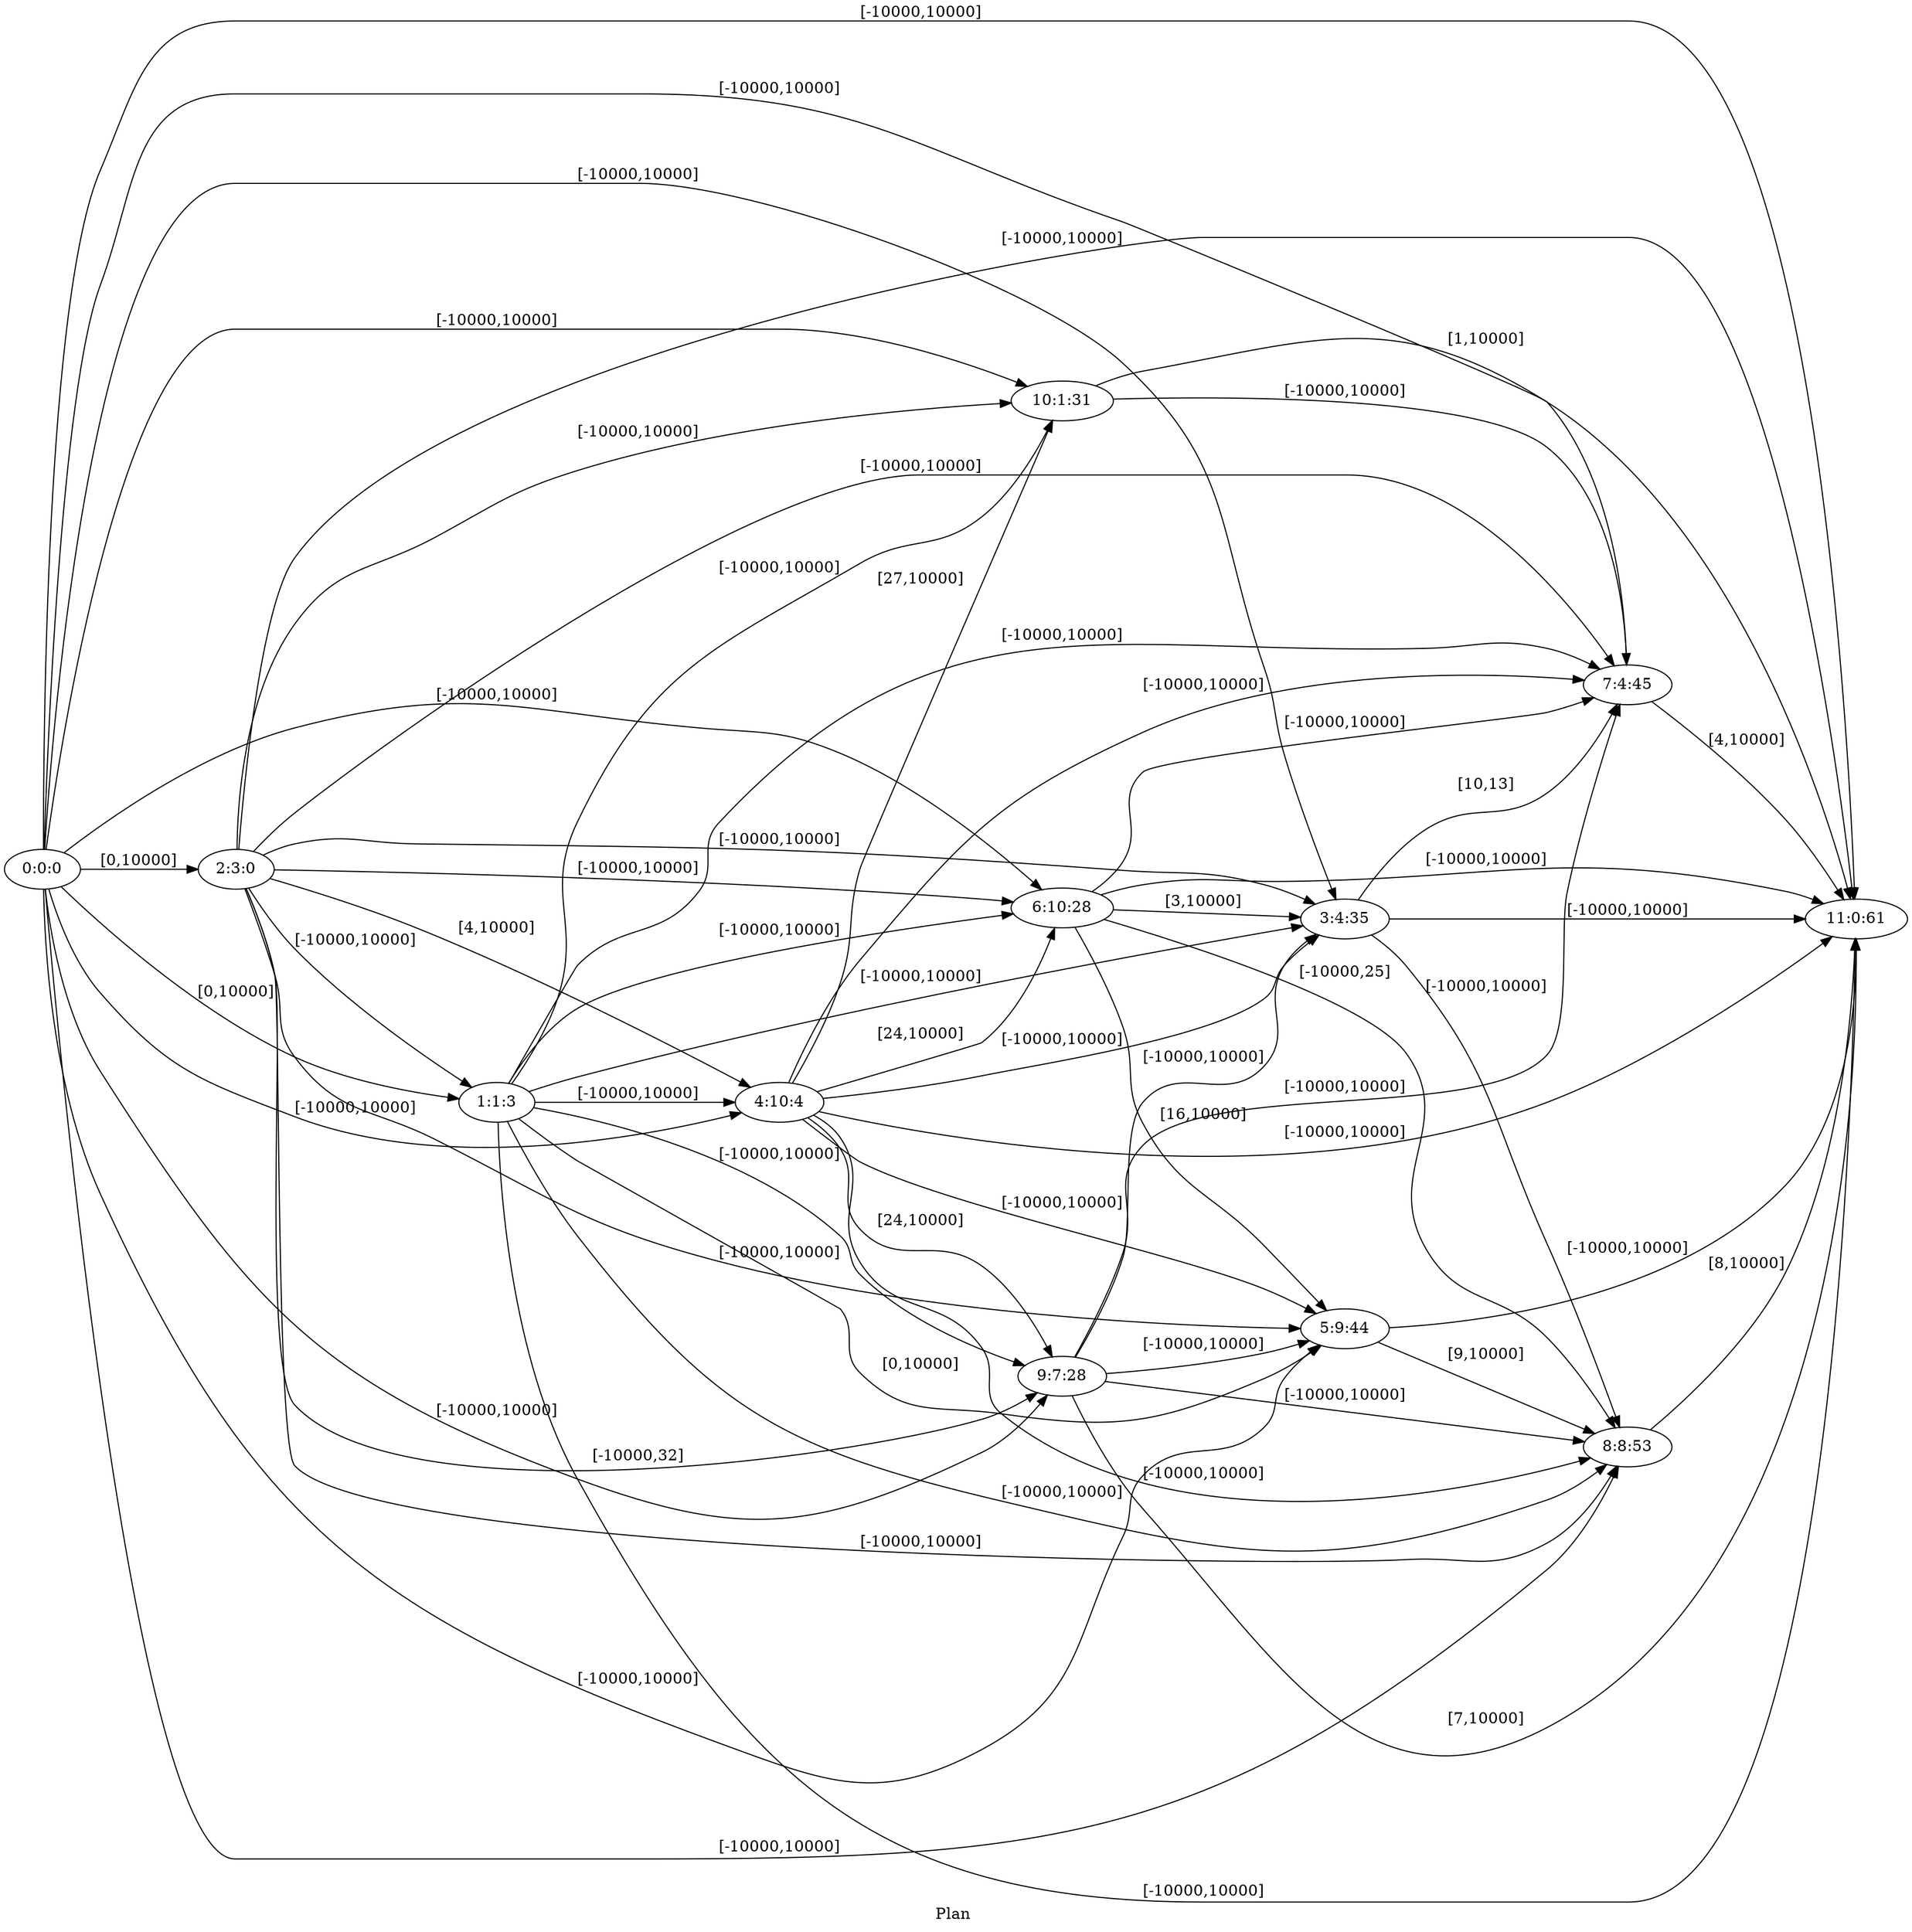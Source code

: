digraph G {
 rankdir = LR;
 nodesep = .45; 
 size = 30;
label="Plan ";
 fldt = 0.56662;
"0:0:0"->"1:1:3"[ label = "[0,10000]"];
"0:0:0"->"2:3:0"[ label = "[0,10000]"];
"0:0:0"->"3:4:35"[ label = "[-10000,10000]"];
"0:0:0"->"4:10:4"[ label = "[-10000,10000]"];
"0:0:0"->"5:9:44"[ label = "[-10000,10000]"];
"0:0:0"->"6:10:28"[ label = "[-10000,10000]"];
"0:0:0"->"7:4:45"[ label = "[-10000,10000]"];
"0:0:0"->"8:8:53"[ label = "[-10000,10000]"];
"0:0:0"->"9:7:28"[ label = "[-10000,10000]"];
"0:0:0"->"10:1:31"[ label = "[-10000,10000]"];
"0:0:0"->"11:0:61"[ label = "[-10000,10000]"];
"1:1:3"->"3:4:35"[ label = "[-10000,10000]"];
"1:1:3"->"4:10:4"[ label = "[-10000,10000]"];
"1:1:3"->"5:9:44"[ label = "[0,10000]"];
"1:1:3"->"6:10:28"[ label = "[-10000,10000]"];
"1:1:3"->"7:4:45"[ label = "[-10000,10000]"];
"1:1:3"->"8:8:53"[ label = "[-10000,10000]"];
"1:1:3"->"9:7:28"[ label = "[-10000,10000]"];
"1:1:3"->"10:1:31"[ label = "[-10000,10000]"];
"1:1:3"->"11:0:61"[ label = "[-10000,10000]"];
"2:3:0"->"1:1:3"[ label = "[-10000,10000]"];
"2:3:0"->"3:4:35"[ label = "[-10000,10000]"];
"2:3:0"->"4:10:4"[ label = "[4,10000]"];
"2:3:0"->"5:9:44"[ label = "[-10000,10000]"];
"2:3:0"->"6:10:28"[ label = "[-10000,10000]"];
"2:3:0"->"7:4:45"[ label = "[-10000,10000]"];
"2:3:0"->"8:8:53"[ label = "[-10000,10000]"];
"2:3:0"->"9:7:28"[ label = "[-10000,32]"];
"2:3:0"->"10:1:31"[ label = "[-10000,10000]"];
"2:3:0"->"11:0:61"[ label = "[-10000,10000]"];
"3:4:35"->"7:4:45"[ label = "[10,13]"];
"3:4:35"->"8:8:53"[ label = "[-10000,10000]"];
"3:4:35"->"11:0:61"[ label = "[-10000,10000]"];
"4:10:4"->"3:4:35"[ label = "[-10000,10000]"];
"4:10:4"->"5:9:44"[ label = "[-10000,10000]"];
"4:10:4"->"6:10:28"[ label = "[24,10000]"];
"4:10:4"->"7:4:45"[ label = "[-10000,10000]"];
"4:10:4"->"8:8:53"[ label = "[-10000,10000]"];
"4:10:4"->"9:7:28"[ label = "[24,10000]"];
"4:10:4"->"10:1:31"[ label = "[27,10000]"];
"4:10:4"->"11:0:61"[ label = "[-10000,10000]"];
"5:9:44"->"8:8:53"[ label = "[9,10000]"];
"5:9:44"->"11:0:61"[ label = "[-10000,10000]"];
"6:10:28"->"3:4:35"[ label = "[3,10000]"];
"6:10:28"->"5:9:44"[ label = "[16,10000]"];
"6:10:28"->"7:4:45"[ label = "[-10000,10000]"];
"6:10:28"->"8:8:53"[ label = "[-10000,25]"];
"6:10:28"->"11:0:61"[ label = "[-10000,10000]"];
"7:4:45"->"11:0:61"[ label = "[4,10000]"];
"8:8:53"->"11:0:61"[ label = "[8,10000]"];
"9:7:28"->"3:4:35"[ label = "[-10000,10000]"];
"9:7:28"->"5:9:44"[ label = "[-10000,10000]"];
"9:7:28"->"7:4:45"[ label = "[-10000,10000]"];
"9:7:28"->"8:8:53"[ label = "[-10000,10000]"];
"9:7:28"->"11:0:61"[ label = "[7,10000]"];
"10:1:31"->"7:4:45"[ label = "[-10000,10000]"];
"10:1:31"->"11:0:61"[ label = "[1,10000]"];
}
